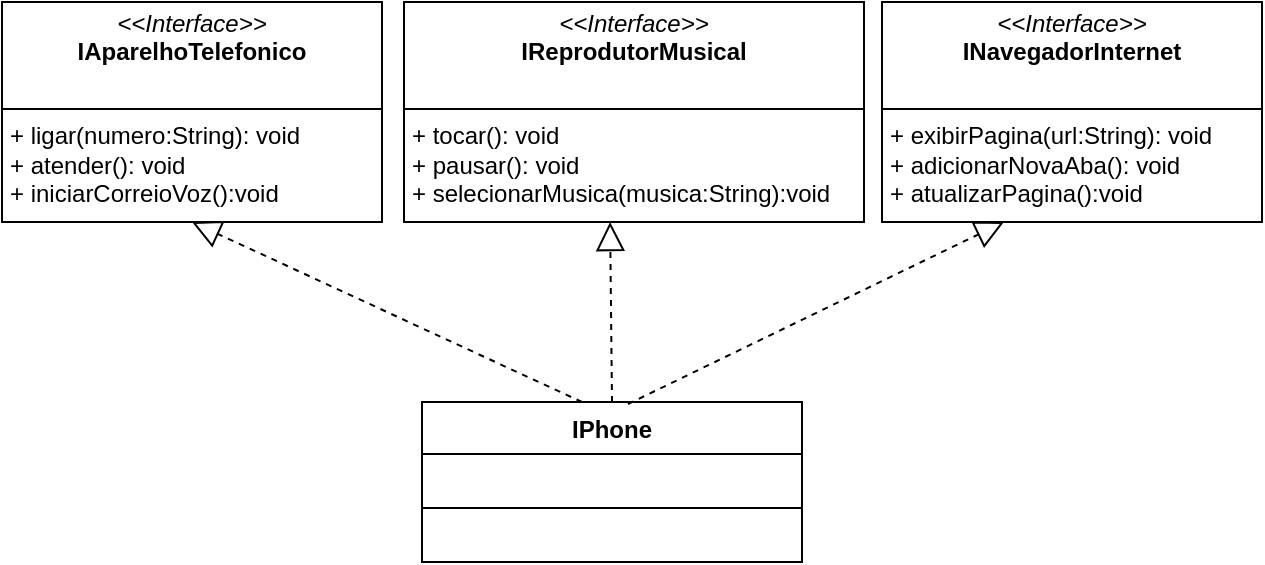 <mxfile version="24.7.5">
  <diagram id="C5RBs43oDa-KdzZeNtuy" name="Page-1">
    <mxGraphModel dx="880" dy="434" grid="1" gridSize="10" guides="1" tooltips="1" connect="1" arrows="1" fold="1" page="1" pageScale="1" pageWidth="827" pageHeight="1169" math="0" shadow="0">
      <root>
        <mxCell id="WIyWlLk6GJQsqaUBKTNV-0" />
        <mxCell id="WIyWlLk6GJQsqaUBKTNV-1" parent="WIyWlLk6GJQsqaUBKTNV-0" />
        <mxCell id="pvdoUp-20uow4_svS7wd-0" value="&lt;p style=&quot;margin:0px;margin-top:4px;text-align:center;&quot;&gt;&lt;i&gt;&amp;lt;&amp;lt;Interface&amp;gt;&amp;gt;&lt;/i&gt;&lt;br&gt;&lt;b&gt;IReprodutorMusical&lt;/b&gt;&lt;br&gt;&lt;/p&gt;&lt;p style=&quot;margin:0px;margin-left:4px;&quot;&gt;&lt;br&gt;&lt;/p&gt;&lt;hr size=&quot;1&quot; style=&quot;border-style:solid;&quot;&gt;&lt;p style=&quot;margin:0px;margin-left:4px;&quot;&gt;+ tocar(): void&lt;br&gt;+ pausar(): void&lt;/p&gt;&lt;p style=&quot;margin:0px;margin-left:4px;&quot;&gt;+ selecionarMusica(musica:String&lt;span style=&quot;background-color: initial;&quot;&gt;):void&lt;/span&gt;&lt;/p&gt;" style="verticalAlign=top;align=left;overflow=fill;html=1;whiteSpace=wrap;" vertex="1" parent="WIyWlLk6GJQsqaUBKTNV-1">
          <mxGeometry x="301" y="260" width="230" height="110" as="geometry" />
        </mxCell>
        <mxCell id="pvdoUp-20uow4_svS7wd-1" value="&lt;p style=&quot;margin:0px;margin-top:4px;text-align:center;&quot;&gt;&lt;i&gt;&amp;lt;&amp;lt;Interface&amp;gt;&amp;gt;&lt;/i&gt;&lt;br&gt;&lt;b&gt;IAparelhoTelefonico&lt;/b&gt;&lt;br&gt;&lt;/p&gt;&lt;p style=&quot;margin:0px;margin-left:4px;&quot;&gt;&lt;br&gt;&lt;/p&gt;&lt;hr size=&quot;1&quot; style=&quot;border-style:solid;&quot;&gt;&lt;p style=&quot;margin:0px;margin-left:4px;&quot;&gt;+ ligar(numero:String): void&lt;br&gt;+ atender(): void&lt;/p&gt;&lt;p style=&quot;margin:0px;margin-left:4px;&quot;&gt;+ iniciarCorreioVoz():void&lt;/p&gt;" style="verticalAlign=top;align=left;overflow=fill;html=1;whiteSpace=wrap;" vertex="1" parent="WIyWlLk6GJQsqaUBKTNV-1">
          <mxGeometry x="100" y="260" width="190" height="110" as="geometry" />
        </mxCell>
        <mxCell id="pvdoUp-20uow4_svS7wd-2" value="&lt;p style=&quot;margin:0px;margin-top:4px;text-align:center;&quot;&gt;&lt;i&gt;&amp;lt;&amp;lt;Interface&amp;gt;&amp;gt;&lt;/i&gt;&lt;br&gt;&lt;b&gt;INavegadorInternet&lt;/b&gt;&lt;br&gt;&lt;/p&gt;&lt;p style=&quot;margin:0px;margin-left:4px;&quot;&gt;&lt;br&gt;&lt;/p&gt;&lt;hr size=&quot;1&quot; style=&quot;border-style:solid;&quot;&gt;&lt;p style=&quot;margin:0px;margin-left:4px;&quot;&gt;+ exibirPagina(url:String): void&lt;br&gt;+ adicionarNovaAba(): void&lt;/p&gt;&lt;p style=&quot;margin:0px;margin-left:4px;&quot;&gt;+ atualizarPagina():void&lt;/p&gt;" style="verticalAlign=top;align=left;overflow=fill;html=1;whiteSpace=wrap;" vertex="1" parent="WIyWlLk6GJQsqaUBKTNV-1">
          <mxGeometry x="540" y="260" width="190" height="110" as="geometry" />
        </mxCell>
        <mxCell id="pvdoUp-20uow4_svS7wd-4" value="IPhone" style="swimlane;fontStyle=1;align=center;verticalAlign=top;childLayout=stackLayout;horizontal=1;startSize=26;horizontalStack=0;resizeParent=1;resizeParentMax=0;resizeLast=0;collapsible=1;marginBottom=0;whiteSpace=wrap;html=1;" vertex="1" parent="WIyWlLk6GJQsqaUBKTNV-1">
          <mxGeometry x="310" y="460" width="190" height="80" as="geometry" />
        </mxCell>
        <mxCell id="pvdoUp-20uow4_svS7wd-6" value="" style="line;strokeWidth=1;fillColor=none;align=left;verticalAlign=middle;spacingTop=-1;spacingLeft=3;spacingRight=3;rotatable=0;labelPosition=right;points=[];portConstraint=eastwest;strokeColor=inherit;" vertex="1" parent="pvdoUp-20uow4_svS7wd-4">
          <mxGeometry y="26" width="190" height="54" as="geometry" />
        </mxCell>
        <mxCell id="pvdoUp-20uow4_svS7wd-12" value="" style="endArrow=block;dashed=1;endFill=0;endSize=12;html=1;rounded=0;exitX=0.5;exitY=0;exitDx=0;exitDy=0;entryX=0.448;entryY=1;entryDx=0;entryDy=0;entryPerimeter=0;" edge="1" parent="WIyWlLk6GJQsqaUBKTNV-1" source="pvdoUp-20uow4_svS7wd-4" target="pvdoUp-20uow4_svS7wd-0">
          <mxGeometry width="160" relative="1" as="geometry">
            <mxPoint x="330" y="430" as="sourcePoint" />
            <mxPoint x="490" y="430" as="targetPoint" />
          </mxGeometry>
        </mxCell>
        <mxCell id="pvdoUp-20uow4_svS7wd-13" value="" style="endArrow=block;dashed=1;endFill=0;endSize=12;html=1;rounded=0;exitX=0.542;exitY=0.013;exitDx=0;exitDy=0;entryX=0.321;entryY=1;entryDx=0;entryDy=0;entryPerimeter=0;exitPerimeter=0;" edge="1" parent="WIyWlLk6GJQsqaUBKTNV-1" source="pvdoUp-20uow4_svS7wd-4" target="pvdoUp-20uow4_svS7wd-2">
          <mxGeometry width="160" relative="1" as="geometry">
            <mxPoint x="415" y="470" as="sourcePoint" />
            <mxPoint x="414" y="380" as="targetPoint" />
          </mxGeometry>
        </mxCell>
        <mxCell id="pvdoUp-20uow4_svS7wd-14" value="" style="endArrow=block;dashed=1;endFill=0;endSize=12;html=1;rounded=0;entryX=0.5;entryY=1;entryDx=0;entryDy=0;" edge="1" parent="WIyWlLk6GJQsqaUBKTNV-1" target="pvdoUp-20uow4_svS7wd-1">
          <mxGeometry width="160" relative="1" as="geometry">
            <mxPoint x="390" y="460" as="sourcePoint" />
            <mxPoint x="424" y="390" as="targetPoint" />
          </mxGeometry>
        </mxCell>
      </root>
    </mxGraphModel>
  </diagram>
</mxfile>
